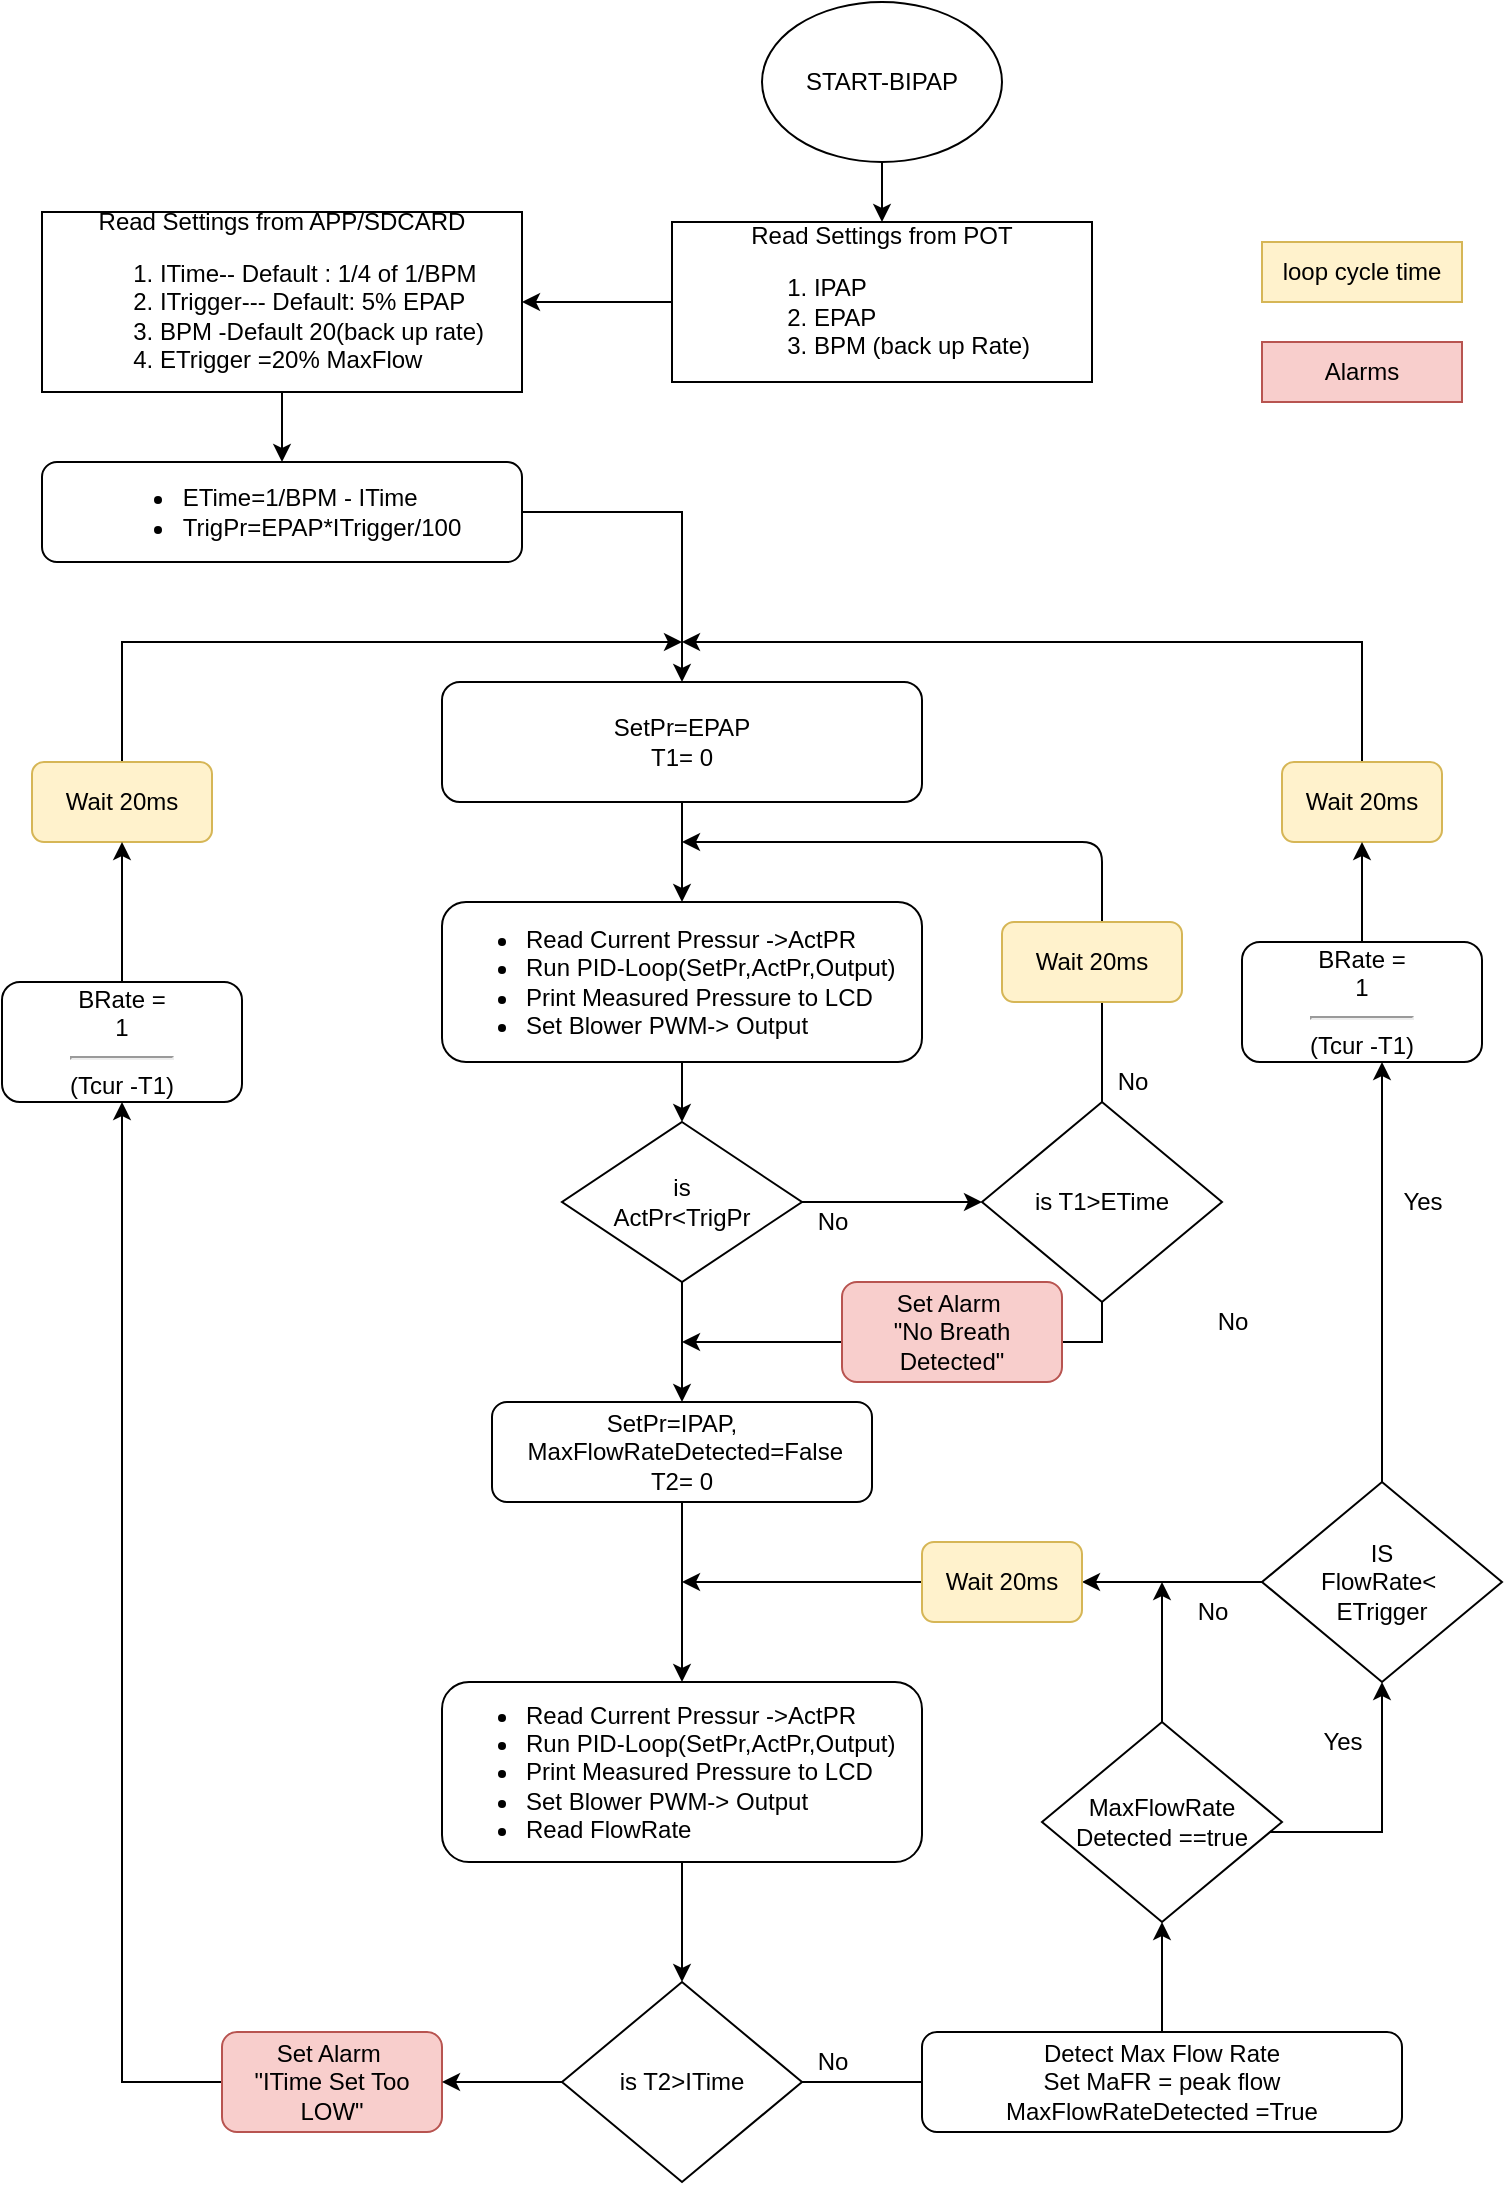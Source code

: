 <mxfile version="13.7.4" type="github">
  <diagram id="CBkBxMGbKQIa2tWG8Eqj" name="Page-1">
    <mxGraphModel dx="868" dy="450" grid="1" gridSize="10" guides="1" tooltips="1" connect="1" arrows="1" fold="1" page="1" pageScale="1" pageWidth="827" pageHeight="1169" math="0" shadow="0">
      <root>
        <mxCell id="0" />
        <mxCell id="1" parent="0" />
        <mxCell id="_8RPCpvjZjzcBCwXv_I6-5" style="edgeStyle=orthogonalEdgeStyle;rounded=0;orthogonalLoop=1;jettySize=auto;html=1;entryX=0.5;entryY=0;entryDx=0;entryDy=0;" parent="1" source="_8RPCpvjZjzcBCwXv_I6-1" target="_8RPCpvjZjzcBCwXv_I6-2" edge="1">
          <mxGeometry relative="1" as="geometry" />
        </mxCell>
        <mxCell id="_8RPCpvjZjzcBCwXv_I6-1" value="START-BIPAP" style="ellipse;whiteSpace=wrap;html=1;" parent="1" vertex="1">
          <mxGeometry x="440" y="10" width="120" height="80" as="geometry" />
        </mxCell>
        <mxCell id="_8RPCpvjZjzcBCwXv_I6-7" style="edgeStyle=orthogonalEdgeStyle;rounded=0;orthogonalLoop=1;jettySize=auto;html=1;entryX=1;entryY=0.5;entryDx=0;entryDy=0;" parent="1" source="_8RPCpvjZjzcBCwXv_I6-2" target="_8RPCpvjZjzcBCwXv_I6-6" edge="1">
          <mxGeometry relative="1" as="geometry" />
        </mxCell>
        <mxCell id="_8RPCpvjZjzcBCwXv_I6-2" value="Read Settings from POT&lt;br&gt;&lt;div align=&quot;left&quot;&gt;&lt;ol&gt;&lt;li&gt;&lt;div&gt;IPAP&lt;/div&gt;&lt;/li&gt;&lt;li&gt;EPAP&lt;/li&gt;&lt;li&gt;BPM (back up Rate)&lt;br&gt;&lt;/li&gt;&lt;/ol&gt;&lt;/div&gt;" style="rounded=0;whiteSpace=wrap;html=1;" parent="1" vertex="1">
          <mxGeometry x="395" y="120" width="210" height="80" as="geometry" />
        </mxCell>
        <mxCell id="ikbd0YLyJ07GOoHk70pH-44" style="edgeStyle=orthogonalEdgeStyle;rounded=0;orthogonalLoop=1;jettySize=auto;html=1;" edge="1" parent="1" source="_8RPCpvjZjzcBCwXv_I6-6" target="_8RPCpvjZjzcBCwXv_I6-8">
          <mxGeometry relative="1" as="geometry" />
        </mxCell>
        <mxCell id="_8RPCpvjZjzcBCwXv_I6-6" value="Read Settings from APP/SDCARD&lt;br&gt;&lt;div align=&quot;left&quot;&gt;&lt;ol&gt;&lt;li&gt;&lt;div&gt;ITime-- Default : 1/4 of 1/BPM&lt;br&gt;&lt;/div&gt;&lt;/li&gt;&lt;li&gt;ITrigger--- Default: 5% EPAP&lt;br&gt;&lt;/li&gt;&lt;li&gt;BPM -Default 20(back up rate)&lt;br&gt;&lt;/li&gt;&lt;li&gt;ETrigger =20% MaxFlow&lt;/li&gt;&lt;/ol&gt;&lt;/div&gt;" style="rounded=0;whiteSpace=wrap;html=1;" parent="1" vertex="1">
          <mxGeometry x="80" y="115" width="240" height="90" as="geometry" />
        </mxCell>
        <mxCell id="ikbd0YLyJ07GOoHk70pH-42" style="edgeStyle=orthogonalEdgeStyle;rounded=0;orthogonalLoop=1;jettySize=auto;html=1;entryX=0.5;entryY=0;entryDx=0;entryDy=0;exitX=1;exitY=0.5;exitDx=0;exitDy=0;" edge="1" parent="1" source="_8RPCpvjZjzcBCwXv_I6-8" target="_8RPCpvjZjzcBCwXv_I6-10">
          <mxGeometry relative="1" as="geometry" />
        </mxCell>
        <mxCell id="_8RPCpvjZjzcBCwXv_I6-8" value="&lt;div align=&quot;left&quot;&gt;&lt;ul&gt;&lt;li&gt;ETime=1/BPM - ITime&lt;/li&gt;&lt;li&gt;TrigPr=EPAP*ITrigger/100&lt;/li&gt;&lt;/ul&gt;&lt;/div&gt;" style="rounded=1;whiteSpace=wrap;html=1;" parent="1" vertex="1">
          <mxGeometry x="80" y="240" width="240" height="50" as="geometry" />
        </mxCell>
        <mxCell id="_8RPCpvjZjzcBCwXv_I6-13" value="" style="edgeStyle=orthogonalEdgeStyle;rounded=0;orthogonalLoop=1;jettySize=auto;html=1;" parent="1" source="_8RPCpvjZjzcBCwXv_I6-10" target="_8RPCpvjZjzcBCwXv_I6-11" edge="1">
          <mxGeometry relative="1" as="geometry" />
        </mxCell>
        <mxCell id="_8RPCpvjZjzcBCwXv_I6-10" value="SetPr=EPAP&lt;br&gt;T1= 0" style="rounded=1;whiteSpace=wrap;html=1;" parent="1" vertex="1">
          <mxGeometry x="280" y="350" width="240" height="60" as="geometry" />
        </mxCell>
        <mxCell id="_8RPCpvjZjzcBCwXv_I6-15" value="" style="edgeStyle=orthogonalEdgeStyle;rounded=0;orthogonalLoop=1;jettySize=auto;html=1;entryX=0.5;entryY=0;entryDx=0;entryDy=0;" parent="1" source="_8RPCpvjZjzcBCwXv_I6-11" target="_8RPCpvjZjzcBCwXv_I6-16" edge="1">
          <mxGeometry relative="1" as="geometry">
            <mxPoint x="400" y="550" as="targetPoint" />
          </mxGeometry>
        </mxCell>
        <mxCell id="_8RPCpvjZjzcBCwXv_I6-11" value="&lt;div align=&quot;left&quot;&gt;&lt;ul&gt;&lt;li&gt;Read Current Pressur -&amp;gt;ActPR&lt;/li&gt;&lt;li&gt;Run PID-Loop(SetPr,ActPr,Output)&lt;/li&gt;&lt;li&gt;Print Measured Pressure to LCD&lt;/li&gt;&lt;li&gt;Set Blower PWM-&amp;gt; Output&lt;br&gt;&lt;/li&gt;&lt;/ul&gt;&lt;/div&gt;" style="rounded=1;whiteSpace=wrap;html=1;align=left;" parent="1" vertex="1">
          <mxGeometry x="280" y="460" width="240" height="80" as="geometry" />
        </mxCell>
        <mxCell id="_8RPCpvjZjzcBCwXv_I6-17" style="edgeStyle=orthogonalEdgeStyle;rounded=0;orthogonalLoop=1;jettySize=auto;html=1;entryX=0;entryY=0.5;entryDx=0;entryDy=0;" parent="1" source="_8RPCpvjZjzcBCwXv_I6-16" target="_8RPCpvjZjzcBCwXv_I6-19" edge="1">
          <mxGeometry relative="1" as="geometry">
            <mxPoint x="540" y="620" as="targetPoint" />
          </mxGeometry>
        </mxCell>
        <mxCell id="_8RPCpvjZjzcBCwXv_I6-45" value="" style="edgeStyle=orthogonalEdgeStyle;rounded=0;orthogonalLoop=1;jettySize=auto;html=1;" parent="1" source="_8RPCpvjZjzcBCwXv_I6-16" target="_8RPCpvjZjzcBCwXv_I6-25" edge="1">
          <mxGeometry relative="1" as="geometry" />
        </mxCell>
        <mxCell id="_8RPCpvjZjzcBCwXv_I6-16" value="is&lt;br&gt;ActPr&amp;lt;TrigPr" style="rhombus;whiteSpace=wrap;html=1;" parent="1" vertex="1">
          <mxGeometry x="340" y="570" width="120" height="80" as="geometry" />
        </mxCell>
        <mxCell id="_8RPCpvjZjzcBCwXv_I6-18" value="No" style="text;html=1;align=center;verticalAlign=middle;resizable=0;points=[];autosize=1;" parent="1" vertex="1">
          <mxGeometry x="460" y="610" width="30" height="20" as="geometry" />
        </mxCell>
        <mxCell id="_8RPCpvjZjzcBCwXv_I6-34" style="edgeStyle=orthogonalEdgeStyle;rounded=0;orthogonalLoop=1;jettySize=auto;html=1;exitX=0.5;exitY=1;exitDx=0;exitDy=0;" parent="1" edge="1" source="_8RPCpvjZjzcBCwXv_I6-19">
          <mxGeometry relative="1" as="geometry">
            <mxPoint x="400" y="680" as="targetPoint" />
            <mxPoint x="600" y="660" as="sourcePoint" />
            <Array as="points">
              <mxPoint x="610" y="680" />
            </Array>
          </mxGeometry>
        </mxCell>
        <mxCell id="_8RPCpvjZjzcBCwXv_I6-19" value="is T1&amp;gt;ETime" style="rhombus;whiteSpace=wrap;html=1;" parent="1" vertex="1">
          <mxGeometry x="550" y="560" width="120" height="100" as="geometry" />
        </mxCell>
        <mxCell id="_8RPCpvjZjzcBCwXv_I6-21" value="No" style="text;html=1;align=center;verticalAlign=middle;resizable=0;points=[];autosize=1;" parent="1" vertex="1">
          <mxGeometry x="610" y="540" width="30" height="20" as="geometry" />
        </mxCell>
        <mxCell id="_8RPCpvjZjzcBCwXv_I6-24" value="" style="endArrow=classic;html=1;exitX=0.5;exitY=0;exitDx=0;exitDy=0;" parent="1" source="_8RPCpvjZjzcBCwXv_I6-19" edge="1">
          <mxGeometry width="50" height="50" relative="1" as="geometry">
            <mxPoint x="610" y="430" as="sourcePoint" />
            <mxPoint x="400" y="430" as="targetPoint" />
            <Array as="points">
              <mxPoint x="610" y="430" />
            </Array>
          </mxGeometry>
        </mxCell>
        <mxCell id="ikbd0YLyJ07GOoHk70pH-46" style="edgeStyle=orthogonalEdgeStyle;rounded=0;orthogonalLoop=1;jettySize=auto;html=1;entryX=0.5;entryY=0;entryDx=0;entryDy=0;" edge="1" parent="1" source="_8RPCpvjZjzcBCwXv_I6-25" target="_8RPCpvjZjzcBCwXv_I6-44">
          <mxGeometry relative="1" as="geometry" />
        </mxCell>
        <mxCell id="_8RPCpvjZjzcBCwXv_I6-25" value="SetPr=IPAP,&amp;nbsp; &amp;nbsp;&lt;br&gt;&amp;nbsp;MaxFlowRateDetected=False&lt;br&gt;T2= 0" style="rounded=1;whiteSpace=wrap;html=1;" parent="1" vertex="1">
          <mxGeometry x="305" y="710" width="190" height="50" as="geometry" />
        </mxCell>
        <mxCell id="_8RPCpvjZjzcBCwXv_I6-35" style="edgeStyle=orthogonalEdgeStyle;rounded=0;orthogonalLoop=1;jettySize=auto;html=1;exitX=0;exitY=0.5;exitDx=0;exitDy=0;" parent="1" source="_8RPCpvjZjzcBCwXv_I6-36" edge="1">
          <mxGeometry relative="1" as="geometry">
            <mxPoint x="400" y="330" as="targetPoint" />
            <Array as="points">
              <mxPoint x="120" y="410" />
              <mxPoint x="120" y="330" />
            </Array>
          </mxGeometry>
        </mxCell>
        <mxCell id="_8RPCpvjZjzcBCwXv_I6-41" style="edgeStyle=orthogonalEdgeStyle;rounded=0;orthogonalLoop=1;jettySize=auto;html=1;entryX=0;entryY=0.5;entryDx=0;entryDy=0;" parent="1" edge="1">
          <mxGeometry relative="1" as="geometry">
            <mxPoint x="460.0" y="1050" as="sourcePoint" />
            <mxPoint x="530" y="1050" as="targetPoint" />
          </mxGeometry>
        </mxCell>
        <mxCell id="_8RPCpvjZjzcBCwXv_I6-27" value="is T2&amp;gt;ITime" style="rhombus;whiteSpace=wrap;html=1;" parent="1" vertex="1">
          <mxGeometry x="340" y="1000" width="120" height="100" as="geometry" />
        </mxCell>
        <mxCell id="_8RPCpvjZjzcBCwXv_I6-30" style="edgeStyle=orthogonalEdgeStyle;rounded=0;orthogonalLoop=1;jettySize=auto;html=1;entryX=0.5;entryY=0;entryDx=0;entryDy=0;" parent="1" target="_8RPCpvjZjzcBCwXv_I6-27" edge="1" source="_8RPCpvjZjzcBCwXv_I6-44">
          <mxGeometry relative="1" as="geometry">
            <mxPoint x="400" y="890" as="sourcePoint" />
            <mxPoint x="400.0" y="950" as="targetPoint" />
          </mxGeometry>
        </mxCell>
        <mxCell id="_8RPCpvjZjzcBCwXv_I6-32" value="No" style="text;html=1;align=center;verticalAlign=middle;resizable=0;points=[];autosize=1;" parent="1" vertex="1">
          <mxGeometry x="460" y="1030" width="30" height="20" as="geometry" />
        </mxCell>
        <mxCell id="_8RPCpvjZjzcBCwXv_I6-37" value="Wait 20ms" style="rounded=1;whiteSpace=wrap;html=1;fillColor=#fff2cc;strokeColor=#d6b656;" parent="1" vertex="1">
          <mxGeometry x="560" y="470" width="90" height="40" as="geometry" />
        </mxCell>
        <mxCell id="ikbd0YLyJ07GOoHk70pH-2" value="No" style="text;html=1;align=center;verticalAlign=middle;resizable=0;points=[];autosize=1;" vertex="1" parent="1">
          <mxGeometry x="650" y="805" width="30" height="20" as="geometry" />
        </mxCell>
        <mxCell id="ikbd0YLyJ07GOoHk70pH-14" style="edgeStyle=orthogonalEdgeStyle;rounded=0;orthogonalLoop=1;jettySize=auto;html=1;entryX=0.5;entryY=1;entryDx=0;entryDy=0;" edge="1" parent="1" source="ikbd0YLyJ07GOoHk70pH-3" target="ikbd0YLyJ07GOoHk70pH-4">
          <mxGeometry relative="1" as="geometry" />
        </mxCell>
        <mxCell id="ikbd0YLyJ07GOoHk70pH-3" value="Detect Max Flow Rate&lt;br&gt;Set MaFR = peak flow&lt;br&gt;MaxFlowRateDetected =True" style="rounded=1;whiteSpace=wrap;html=1;" vertex="1" parent="1">
          <mxGeometry x="520" y="1025" width="240" height="50" as="geometry" />
        </mxCell>
        <mxCell id="ikbd0YLyJ07GOoHk70pH-12" style="edgeStyle=orthogonalEdgeStyle;rounded=0;orthogonalLoop=1;jettySize=auto;html=1;entryX=0.5;entryY=1;entryDx=0;entryDy=0;" edge="1" parent="1" source="ikbd0YLyJ07GOoHk70pH-4">
          <mxGeometry relative="1" as="geometry">
            <mxPoint x="750" y="850" as="targetPoint" />
            <Array as="points">
              <mxPoint x="750" y="925" />
            </Array>
          </mxGeometry>
        </mxCell>
        <mxCell id="ikbd0YLyJ07GOoHk70pH-13" style="edgeStyle=orthogonalEdgeStyle;rounded=0;orthogonalLoop=1;jettySize=auto;html=1;" edge="1" parent="1" source="ikbd0YLyJ07GOoHk70pH-19">
          <mxGeometry relative="1" as="geometry">
            <mxPoint x="400" y="800" as="targetPoint" />
            <Array as="points" />
          </mxGeometry>
        </mxCell>
        <mxCell id="ikbd0YLyJ07GOoHk70pH-21" style="edgeStyle=orthogonalEdgeStyle;rounded=0;orthogonalLoop=1;jettySize=auto;html=1;" edge="1" parent="1" source="ikbd0YLyJ07GOoHk70pH-4">
          <mxGeometry relative="1" as="geometry">
            <mxPoint x="640" y="800" as="targetPoint" />
          </mxGeometry>
        </mxCell>
        <mxCell id="ikbd0YLyJ07GOoHk70pH-4" value="MaxFlowRate&lt;br&gt;Detected ==true" style="rhombus;whiteSpace=wrap;html=1;" vertex="1" parent="1">
          <mxGeometry x="580" y="870" width="120" height="100" as="geometry" />
        </mxCell>
        <mxCell id="ikbd0YLyJ07GOoHk70pH-10" style="edgeStyle=orthogonalEdgeStyle;rounded=0;orthogonalLoop=1;jettySize=auto;html=1;exitX=0.5;exitY=0;exitDx=0;exitDy=0;" edge="1" parent="1" source="ikbd0YLyJ07GOoHk70pH-23">
          <mxGeometry relative="1" as="geometry">
            <mxPoint x="400" y="330" as="targetPoint" />
            <Array as="points">
              <mxPoint x="740" y="330" />
            </Array>
          </mxGeometry>
        </mxCell>
        <mxCell id="ikbd0YLyJ07GOoHk70pH-16" style="edgeStyle=orthogonalEdgeStyle;rounded=0;orthogonalLoop=1;jettySize=auto;html=1;entryX=1;entryY=0.5;entryDx=0;entryDy=0;exitX=0;exitY=0.5;exitDx=0;exitDy=0;" edge="1" parent="1" source="ikbd0YLyJ07GOoHk70pH-8" target="ikbd0YLyJ07GOoHk70pH-19">
          <mxGeometry relative="1" as="geometry">
            <mxPoint x="610" y="800" as="targetPoint" />
            <Array as="points">
              <mxPoint x="680" y="800" />
              <mxPoint x="680" y="800" />
            </Array>
          </mxGeometry>
        </mxCell>
        <mxCell id="ikbd0YLyJ07GOoHk70pH-8" value="IS&lt;br&gt;FlowRate&amp;lt;&amp;nbsp;&lt;br&gt;ETrigger" style="rhombus;whiteSpace=wrap;html=1;" vertex="1" parent="1">
          <mxGeometry x="690" y="750" width="120" height="100" as="geometry" />
        </mxCell>
        <mxCell id="ikbd0YLyJ07GOoHk70pH-11" value="Yes" style="text;html=1;align=center;verticalAlign=middle;resizable=0;points=[];autosize=1;" vertex="1" parent="1">
          <mxGeometry x="750" y="600" width="40" height="20" as="geometry" />
        </mxCell>
        <mxCell id="ikbd0YLyJ07GOoHk70pH-15" value="Yes" style="text;html=1;align=center;verticalAlign=middle;resizable=0;points=[];autosize=1;" vertex="1" parent="1">
          <mxGeometry x="710" y="870" width="40" height="20" as="geometry" />
        </mxCell>
        <mxCell id="ikbd0YLyJ07GOoHk70pH-17" value="No" style="text;html=1;align=center;verticalAlign=middle;resizable=0;points=[];autosize=1;" vertex="1" parent="1">
          <mxGeometry x="660" y="660" width="30" height="20" as="geometry" />
        </mxCell>
        <mxCell id="ikbd0YLyJ07GOoHk70pH-19" value="Wait 20ms" style="rounded=1;whiteSpace=wrap;html=1;fillColor=#fff2cc;strokeColor=#d6b656;" vertex="1" parent="1">
          <mxGeometry x="520" y="780" width="80" height="40" as="geometry" />
        </mxCell>
        <mxCell id="ikbd0YLyJ07GOoHk70pH-25" value="loop cycle time" style="rounded=0;whiteSpace=wrap;html=1;fillColor=#fff2cc;strokeColor=#d6b656;" vertex="1" parent="1">
          <mxGeometry x="690" y="130" width="100" height="30" as="geometry" />
        </mxCell>
        <mxCell id="ikbd0YLyJ07GOoHk70pH-28" value="Set Alarm&amp;nbsp;&lt;br&gt;&quot;No Breath Detected&quot;" style="rounded=1;whiteSpace=wrap;html=1;fillColor=#f8cecc;strokeColor=#b85450;" vertex="1" parent="1">
          <mxGeometry x="480" y="650" width="110" height="50" as="geometry" />
        </mxCell>
        <mxCell id="ikbd0YLyJ07GOoHk70pH-30" value="BRate =&lt;br&gt;1&lt;hr&gt;(Tcur -T1)" style="rounded=1;whiteSpace=wrap;html=1;" vertex="1" parent="1">
          <mxGeometry x="680" y="480" width="120" height="60" as="geometry" />
        </mxCell>
        <mxCell id="ikbd0YLyJ07GOoHk70pH-32" style="edgeStyle=orthogonalEdgeStyle;rounded=0;orthogonalLoop=1;jettySize=auto;html=1;exitX=0.5;exitY=0;exitDx=0;exitDy=0;" edge="1" parent="1" source="ikbd0YLyJ07GOoHk70pH-8" target="ikbd0YLyJ07GOoHk70pH-30">
          <mxGeometry relative="1" as="geometry">
            <mxPoint x="400" y="330" as="targetPoint" />
            <mxPoint x="750" y="640" as="sourcePoint" />
            <Array as="points">
              <mxPoint x="750" y="590" />
              <mxPoint x="750" y="590" />
            </Array>
          </mxGeometry>
        </mxCell>
        <mxCell id="ikbd0YLyJ07GOoHk70pH-23" value="Wait 20ms" style="rounded=1;whiteSpace=wrap;html=1;fillColor=#fff2cc;strokeColor=#d6b656;" vertex="1" parent="1">
          <mxGeometry x="700" y="390" width="80" height="40" as="geometry" />
        </mxCell>
        <mxCell id="ikbd0YLyJ07GOoHk70pH-33" style="edgeStyle=orthogonalEdgeStyle;rounded=0;orthogonalLoop=1;jettySize=auto;html=1;exitX=0.5;exitY=0;exitDx=0;exitDy=0;entryX=0.5;entryY=1;entryDx=0;entryDy=0;" edge="1" parent="1" source="ikbd0YLyJ07GOoHk70pH-30" target="ikbd0YLyJ07GOoHk70pH-23">
          <mxGeometry relative="1" as="geometry">
            <mxPoint x="740" y="440" as="targetPoint" />
            <mxPoint x="740" y="480" as="sourcePoint" />
            <Array as="points" />
          </mxGeometry>
        </mxCell>
        <mxCell id="ikbd0YLyJ07GOoHk70pH-29" value="BRate =&lt;br&gt;1&lt;hr&gt;(Tcur -T1)" style="rounded=1;whiteSpace=wrap;html=1;" vertex="1" parent="1">
          <mxGeometry x="60" y="500" width="120" height="60" as="geometry" />
        </mxCell>
        <mxCell id="ikbd0YLyJ07GOoHk70pH-35" style="edgeStyle=orthogonalEdgeStyle;rounded=0;orthogonalLoop=1;jettySize=auto;html=1;exitX=0;exitY=0.5;exitDx=0;exitDy=0;" edge="1" parent="1" source="ikbd0YLyJ07GOoHk70pH-26" target="ikbd0YLyJ07GOoHk70pH-29">
          <mxGeometry relative="1" as="geometry">
            <mxPoint x="400" y="330" as="targetPoint" />
            <Array as="points" />
            <mxPoint x="340" y="970" as="sourcePoint" />
          </mxGeometry>
        </mxCell>
        <mxCell id="ikbd0YLyJ07GOoHk70pH-26" value="Set Alarm&amp;nbsp;&lt;br&gt;&quot;ITime Set Too LOW&quot;" style="rounded=1;whiteSpace=wrap;html=1;fillColor=#f8cecc;strokeColor=#b85450;" vertex="1" parent="1">
          <mxGeometry x="170" y="1025" width="110" height="50" as="geometry" />
        </mxCell>
        <mxCell id="ikbd0YLyJ07GOoHk70pH-36" style="edgeStyle=orthogonalEdgeStyle;rounded=0;orthogonalLoop=1;jettySize=auto;html=1;exitX=0;exitY=0.5;exitDx=0;exitDy=0;" edge="1" parent="1">
          <mxGeometry relative="1" as="geometry">
            <mxPoint x="280" y="1050" as="targetPoint" />
            <Array as="points">
              <mxPoint x="310" y="1050" />
              <mxPoint x="310" y="1050" />
            </Array>
            <mxPoint x="340.0" y="1050" as="sourcePoint" />
          </mxGeometry>
        </mxCell>
        <mxCell id="_8RPCpvjZjzcBCwXv_I6-36" value="Wait 20ms" style="rounded=1;whiteSpace=wrap;html=1;fillColor=#fff2cc;strokeColor=#d6b656;" parent="1" vertex="1">
          <mxGeometry x="75" y="390" width="90" height="40" as="geometry" />
        </mxCell>
        <mxCell id="ikbd0YLyJ07GOoHk70pH-37" style="edgeStyle=orthogonalEdgeStyle;rounded=0;orthogonalLoop=1;jettySize=auto;html=1;" edge="1" parent="1" target="_8RPCpvjZjzcBCwXv_I6-36">
          <mxGeometry relative="1" as="geometry">
            <mxPoint x="400" y="330" as="targetPoint" />
            <Array as="points">
              <mxPoint x="120" y="460" />
              <mxPoint x="120" y="460" />
            </Array>
            <mxPoint x="120" y="500" as="sourcePoint" />
          </mxGeometry>
        </mxCell>
        <mxCell id="ikbd0YLyJ07GOoHk70pH-38" value="Alarms" style="rounded=0;whiteSpace=wrap;html=1;fillColor=#f8cecc;strokeColor=#b85450;" vertex="1" parent="1">
          <mxGeometry x="690" y="180" width="100" height="30" as="geometry" />
        </mxCell>
        <mxCell id="_8RPCpvjZjzcBCwXv_I6-44" value="&lt;div align=&quot;left&quot;&gt;&lt;ul&gt;&lt;li&gt;Read Current Pressur -&amp;gt;ActPR&lt;/li&gt;&lt;li&gt;Run PID-Loop(SetPr,ActPr,Output)&lt;/li&gt;&lt;li&gt;Print Measured Pressure to LCD&lt;/li&gt;&lt;li&gt;Set Blower PWM-&amp;gt; Output&lt;br&gt;&lt;/li&gt;&lt;li&gt;Read FlowRate&lt;/li&gt;&lt;/ul&gt;&lt;/div&gt;" style="rounded=1;whiteSpace=wrap;html=1;align=left;" parent="1" vertex="1">
          <mxGeometry x="280" y="850" width="240" height="90" as="geometry" />
        </mxCell>
      </root>
    </mxGraphModel>
  </diagram>
</mxfile>
